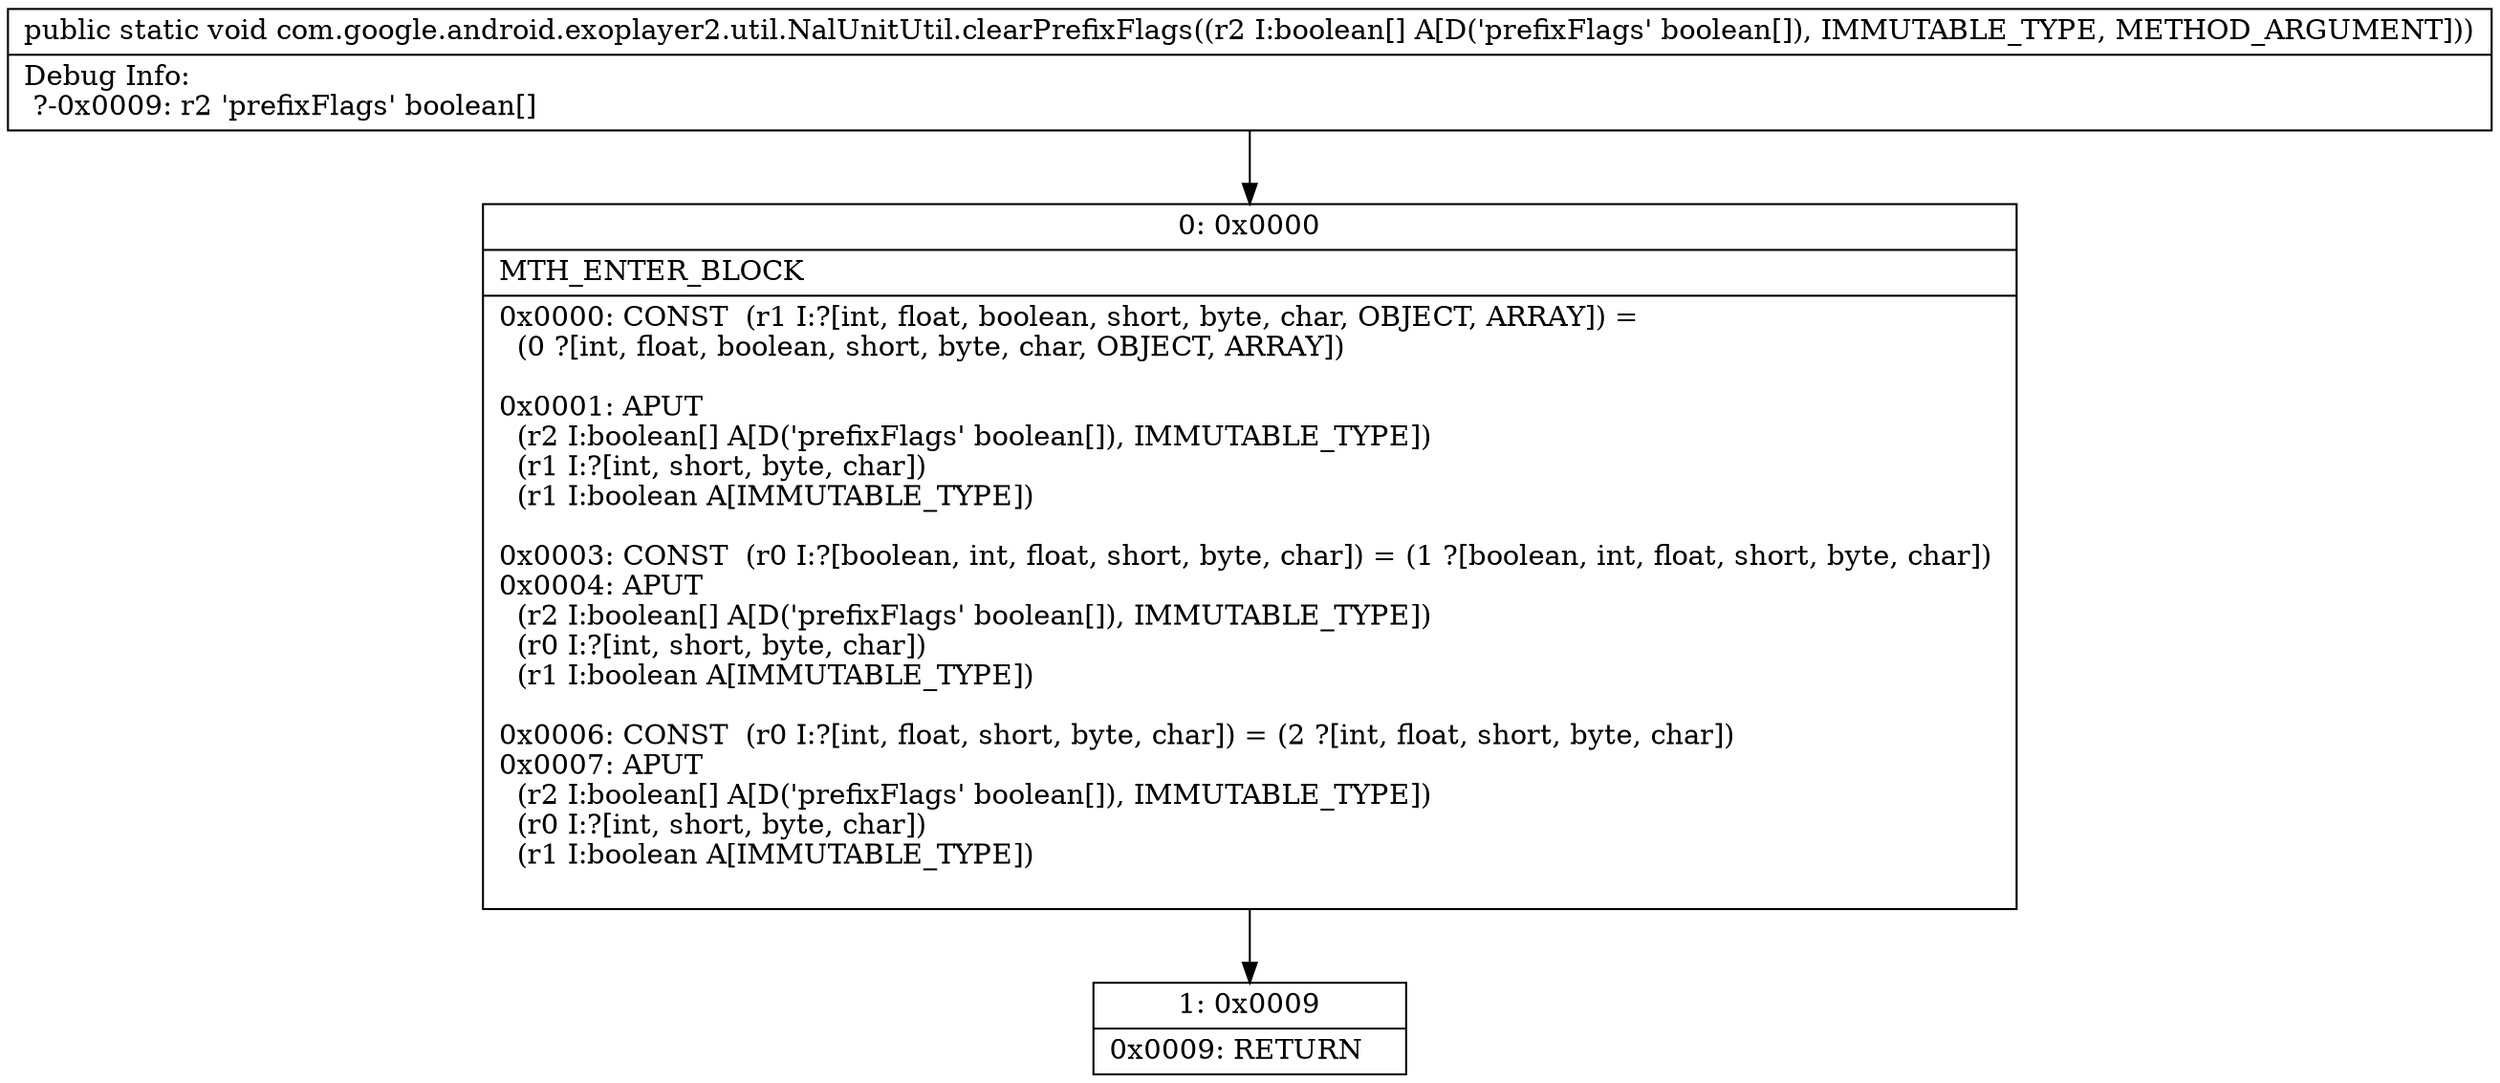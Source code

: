 digraph "CFG forcom.google.android.exoplayer2.util.NalUnitUtil.clearPrefixFlags([Z)V" {
Node_0 [shape=record,label="{0\:\ 0x0000|MTH_ENTER_BLOCK\l|0x0000: CONST  (r1 I:?[int, float, boolean, short, byte, char, OBJECT, ARRAY]) = \l  (0 ?[int, float, boolean, short, byte, char, OBJECT, ARRAY])\l \l0x0001: APUT  \l  (r2 I:boolean[] A[D('prefixFlags' boolean[]), IMMUTABLE_TYPE])\l  (r1 I:?[int, short, byte, char])\l  (r1 I:boolean A[IMMUTABLE_TYPE])\l \l0x0003: CONST  (r0 I:?[boolean, int, float, short, byte, char]) = (1 ?[boolean, int, float, short, byte, char]) \l0x0004: APUT  \l  (r2 I:boolean[] A[D('prefixFlags' boolean[]), IMMUTABLE_TYPE])\l  (r0 I:?[int, short, byte, char])\l  (r1 I:boolean A[IMMUTABLE_TYPE])\l \l0x0006: CONST  (r0 I:?[int, float, short, byte, char]) = (2 ?[int, float, short, byte, char]) \l0x0007: APUT  \l  (r2 I:boolean[] A[D('prefixFlags' boolean[]), IMMUTABLE_TYPE])\l  (r0 I:?[int, short, byte, char])\l  (r1 I:boolean A[IMMUTABLE_TYPE])\l \l}"];
Node_1 [shape=record,label="{1\:\ 0x0009|0x0009: RETURN   \l}"];
MethodNode[shape=record,label="{public static void com.google.android.exoplayer2.util.NalUnitUtil.clearPrefixFlags((r2 I:boolean[] A[D('prefixFlags' boolean[]), IMMUTABLE_TYPE, METHOD_ARGUMENT]))  | Debug Info:\l  ?\-0x0009: r2 'prefixFlags' boolean[]\l}"];
MethodNode -> Node_0;
Node_0 -> Node_1;
}

